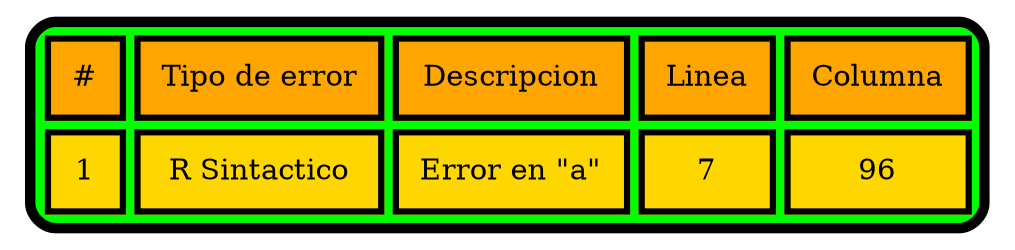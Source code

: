 digraph G { 
	label=<
	<TABLE border="5" cellspacing="4" cellpadding="10" style="rounded" bgcolor="green" gradientangle="315">

	<TR>
		<TD border="3" bgcolor="orange">#</TD>
		<TD border="3" bgcolor="orange">Tipo de error</TD>
		<TD border="3" bgcolor="orange">Descripcion</TD>
		<TD border="3" bgcolor="orange">Linea</TD>
		<TD border="3" bgcolor="orange">Columna</TD>
	</TR>	<TR>
		<TD border="3" bgcolor="gold">1</TD>
		<TD border="3" bgcolor="gold">R Sintactico</TD>
		<TD border="3" bgcolor="gold">Error en "a"</TD>
		<TD border="3" bgcolor="gold">7</TD>
		<TD border="3" bgcolor="gold">96</TD>
	</TR></TABLE>>
}